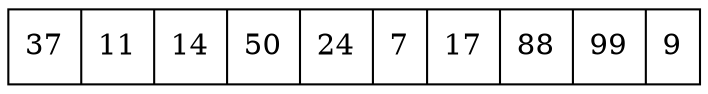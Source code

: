 digraph G
{
        node [shape = record];
node0 [ label = "<f0> 37| <f1> 11| <f2> 14| <f3> 50| <f4> 24| <f5> 7| <f6> 17| <f7> 88 |<f8> 99| <f9> 9"];
}